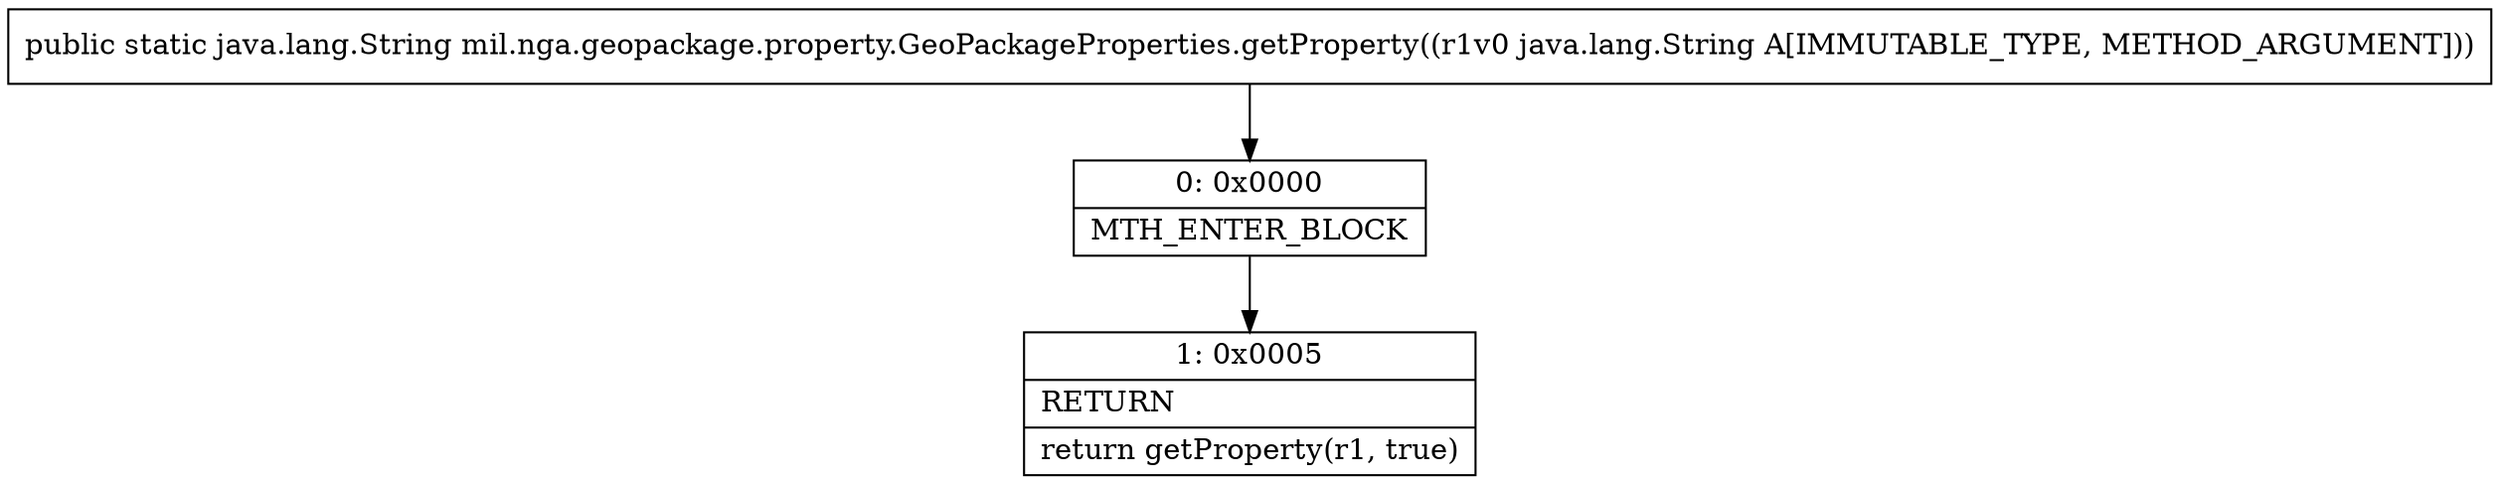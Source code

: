 digraph "CFG formil.nga.geopackage.property.GeoPackageProperties.getProperty(Ljava\/lang\/String;)Ljava\/lang\/String;" {
Node_0 [shape=record,label="{0\:\ 0x0000|MTH_ENTER_BLOCK\l}"];
Node_1 [shape=record,label="{1\:\ 0x0005|RETURN\l|return getProperty(r1, true)\l}"];
MethodNode[shape=record,label="{public static java.lang.String mil.nga.geopackage.property.GeoPackageProperties.getProperty((r1v0 java.lang.String A[IMMUTABLE_TYPE, METHOD_ARGUMENT])) }"];
MethodNode -> Node_0;
Node_0 -> Node_1;
}

